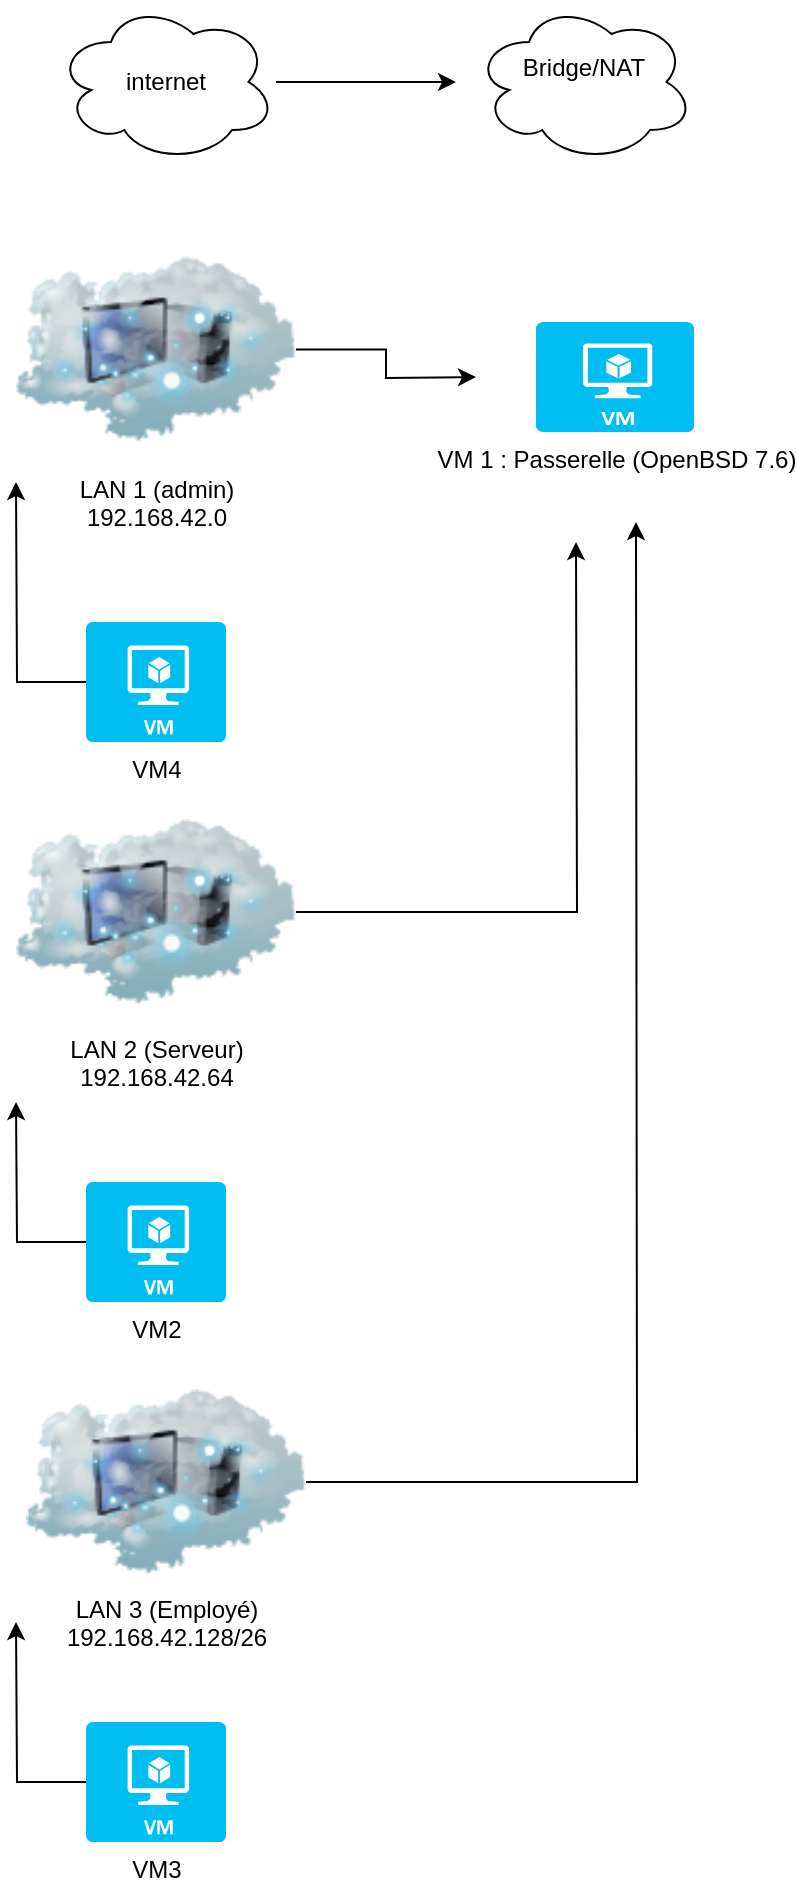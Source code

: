 <mxfile version="25.0.1">
  <diagram name="Page-1" id="qfI28rNw_duHqqMoNUKp">
    <mxGraphModel dx="1367" dy="562" grid="1" gridSize="10" guides="1" tooltips="1" connect="1" arrows="1" fold="1" page="1" pageScale="1" pageWidth="827" pageHeight="1169" math="0" shadow="0">
      <root>
        <mxCell id="0" />
        <mxCell id="1" parent="0" />
        <mxCell id="xnGyIrbxnaO3WfvtMM8V-1" value="VM 1 : Passerelle (OpenBSD 7.6)" style="verticalLabelPosition=bottom;html=1;verticalAlign=top;align=center;strokeColor=none;fillColor=#00BEF2;shape=mxgraph.azure.virtual_machine;" vertex="1" parent="1">
          <mxGeometry x="400" y="200" width="79" height="55" as="geometry" />
        </mxCell>
        <mxCell id="xnGyIrbxnaO3WfvtMM8V-2" value="Bridge/NAT&lt;div&gt;&lt;br&gt;&lt;/div&gt;" style="ellipse;shape=cloud;whiteSpace=wrap;html=1;" vertex="1" parent="1">
          <mxGeometry x="369" y="40" width="110" height="80" as="geometry" />
        </mxCell>
        <mxCell id="xnGyIrbxnaO3WfvtMM8V-22" style="edgeStyle=orthogonalEdgeStyle;rounded=0;orthogonalLoop=1;jettySize=auto;html=1;" edge="1" parent="1" source="xnGyIrbxnaO3WfvtMM8V-4">
          <mxGeometry relative="1" as="geometry">
            <mxPoint x="420" y="310" as="targetPoint" />
          </mxGeometry>
        </mxCell>
        <mxCell id="xnGyIrbxnaO3WfvtMM8V-4" value="LAN 2 (Serveur)&lt;div&gt;192.168.42.64&lt;/div&gt;" style="image;html=1;image=img/lib/clip_art/networking/Cloud_Computer_128x128.png" vertex="1" parent="1">
          <mxGeometry x="140" y="440" width="140" height="110" as="geometry" />
        </mxCell>
        <mxCell id="xnGyIrbxnaO3WfvtMM8V-23" style="edgeStyle=orthogonalEdgeStyle;rounded=0;orthogonalLoop=1;jettySize=auto;html=1;" edge="1" parent="1" source="xnGyIrbxnaO3WfvtMM8V-7">
          <mxGeometry relative="1" as="geometry">
            <mxPoint x="450" y="300" as="targetPoint" />
          </mxGeometry>
        </mxCell>
        <mxCell id="xnGyIrbxnaO3WfvtMM8V-7" value="LAN 3 (Employé)&lt;div&gt;192.168.42.128/26&lt;/div&gt;" style="image;html=1;image=img/lib/clip_art/networking/Cloud_Computer_128x128.png" vertex="1" parent="1">
          <mxGeometry x="145" y="730" width="140" height="100" as="geometry" />
        </mxCell>
        <mxCell id="xnGyIrbxnaO3WfvtMM8V-20" style="edgeStyle=orthogonalEdgeStyle;rounded=0;orthogonalLoop=1;jettySize=auto;html=1;" edge="1" parent="1" source="xnGyIrbxnaO3WfvtMM8V-8">
          <mxGeometry relative="1" as="geometry">
            <mxPoint x="360" y="80" as="targetPoint" />
            <Array as="points">
              <mxPoint x="340" y="80" />
              <mxPoint x="340" y="80" />
            </Array>
          </mxGeometry>
        </mxCell>
        <mxCell id="xnGyIrbxnaO3WfvtMM8V-8" value="&lt;div&gt;internet&lt;/div&gt;" style="ellipse;shape=cloud;whiteSpace=wrap;html=1;" vertex="1" parent="1">
          <mxGeometry x="160" y="40" width="110" height="80" as="geometry" />
        </mxCell>
        <mxCell id="xnGyIrbxnaO3WfvtMM8V-21" style="edgeStyle=orthogonalEdgeStyle;rounded=0;orthogonalLoop=1;jettySize=auto;html=1;" edge="1" parent="1" source="xnGyIrbxnaO3WfvtMM8V-11">
          <mxGeometry relative="1" as="geometry">
            <mxPoint x="370" y="227.5" as="targetPoint" />
          </mxGeometry>
        </mxCell>
        <mxCell id="xnGyIrbxnaO3WfvtMM8V-11" value="LAN 1 (admin)&lt;div&gt;192.168.42.0&lt;/div&gt;" style="image;html=1;image=img/lib/clip_art/networking/Cloud_Computer_128x128.png" vertex="1" parent="1">
          <mxGeometry x="140" y="157.5" width="140" height="112.5" as="geometry" />
        </mxCell>
        <mxCell id="xnGyIrbxnaO3WfvtMM8V-27" value="" style="edgeStyle=orthogonalEdgeStyle;rounded=0;orthogonalLoop=1;jettySize=auto;html=1;" edge="1" parent="1" source="xnGyIrbxnaO3WfvtMM8V-25">
          <mxGeometry relative="1" as="geometry">
            <mxPoint x="140" y="280" as="targetPoint" />
          </mxGeometry>
        </mxCell>
        <mxCell id="xnGyIrbxnaO3WfvtMM8V-25" value="VM4" style="verticalLabelPosition=bottom;html=1;verticalAlign=top;align=center;strokeColor=none;fillColor=#00BEF2;shape=mxgraph.azure.virtual_machine;" vertex="1" parent="1">
          <mxGeometry x="175" y="350" width="70" height="60" as="geometry" />
        </mxCell>
        <mxCell id="xnGyIrbxnaO3WfvtMM8V-32" style="edgeStyle=orthogonalEdgeStyle;rounded=0;orthogonalLoop=1;jettySize=auto;html=1;" edge="1" parent="1" source="xnGyIrbxnaO3WfvtMM8V-28">
          <mxGeometry relative="1" as="geometry">
            <mxPoint x="140" y="590" as="targetPoint" />
          </mxGeometry>
        </mxCell>
        <mxCell id="xnGyIrbxnaO3WfvtMM8V-28" value="VM2" style="verticalLabelPosition=bottom;html=1;verticalAlign=top;align=center;strokeColor=none;fillColor=#00BEF2;shape=mxgraph.azure.virtual_machine;" vertex="1" parent="1">
          <mxGeometry x="175" y="630" width="70" height="60" as="geometry" />
        </mxCell>
        <mxCell id="xnGyIrbxnaO3WfvtMM8V-34" style="edgeStyle=orthogonalEdgeStyle;rounded=0;orthogonalLoop=1;jettySize=auto;html=1;" edge="1" parent="1" source="xnGyIrbxnaO3WfvtMM8V-33">
          <mxGeometry relative="1" as="geometry">
            <mxPoint x="140" y="850" as="targetPoint" />
          </mxGeometry>
        </mxCell>
        <mxCell id="xnGyIrbxnaO3WfvtMM8V-33" value="VM3" style="verticalLabelPosition=bottom;html=1;verticalAlign=top;align=center;strokeColor=none;fillColor=#00BEF2;shape=mxgraph.azure.virtual_machine;" vertex="1" parent="1">
          <mxGeometry x="175" y="900" width="70" height="60" as="geometry" />
        </mxCell>
      </root>
    </mxGraphModel>
  </diagram>
</mxfile>

